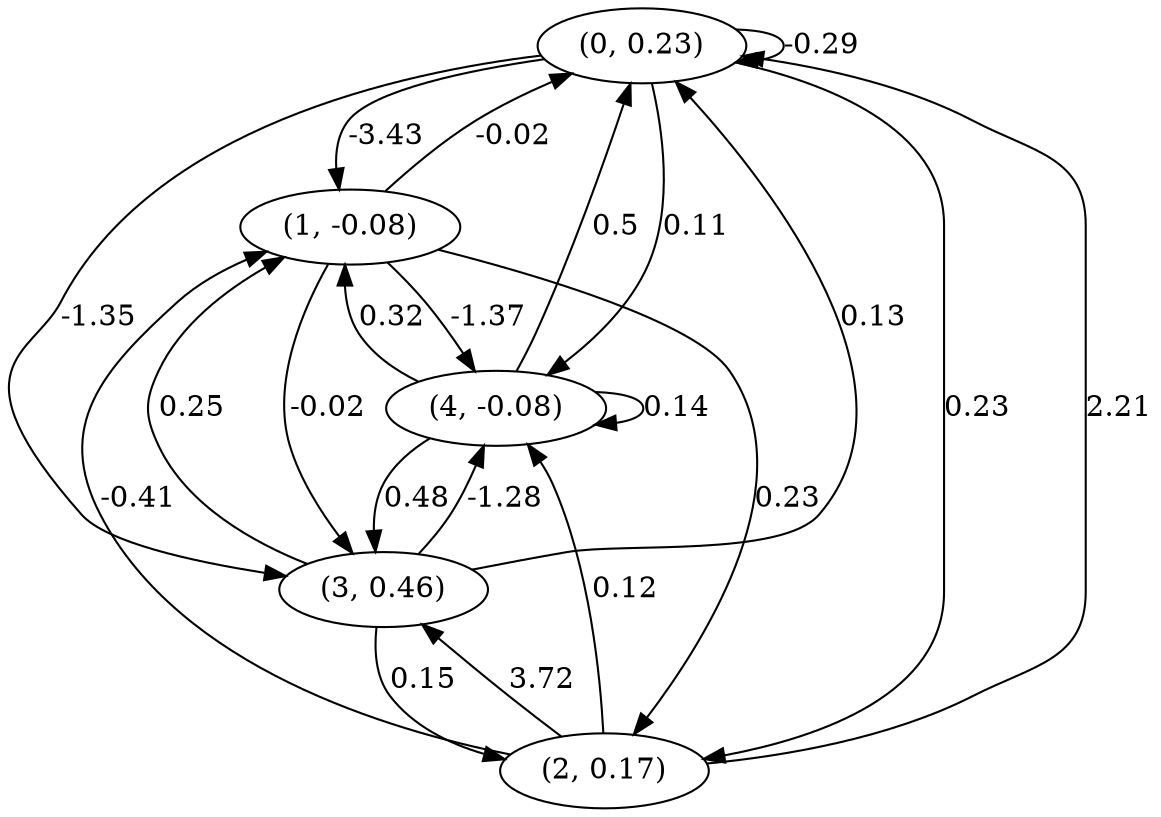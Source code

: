 digraph {
    0 [ label = "(0, 0.23)" ]
    1 [ label = "(1, -0.08)" ]
    2 [ label = "(2, 0.17)" ]
    3 [ label = "(3, 0.46)" ]
    4 [ label = "(4, -0.08)" ]
    0 -> 0 [ label = "-0.29" ]
    4 -> 4 [ label = "0.14" ]
    1 -> 0 [ label = "-0.02" ]
    2 -> 0 [ label = "2.21" ]
    3 -> 0 [ label = "0.13" ]
    4 -> 0 [ label = "0.5" ]
    0 -> 1 [ label = "-3.43" ]
    2 -> 1 [ label = "-0.41" ]
    3 -> 1 [ label = "0.25" ]
    4 -> 1 [ label = "0.32" ]
    0 -> 2 [ label = "0.23" ]
    1 -> 2 [ label = "0.23" ]
    3 -> 2 [ label = "0.15" ]
    0 -> 3 [ label = "-1.35" ]
    1 -> 3 [ label = "-0.02" ]
    2 -> 3 [ label = "3.72" ]
    4 -> 3 [ label = "0.48" ]
    0 -> 4 [ label = "0.11" ]
    1 -> 4 [ label = "-1.37" ]
    2 -> 4 [ label = "0.12" ]
    3 -> 4 [ label = "-1.28" ]
}


